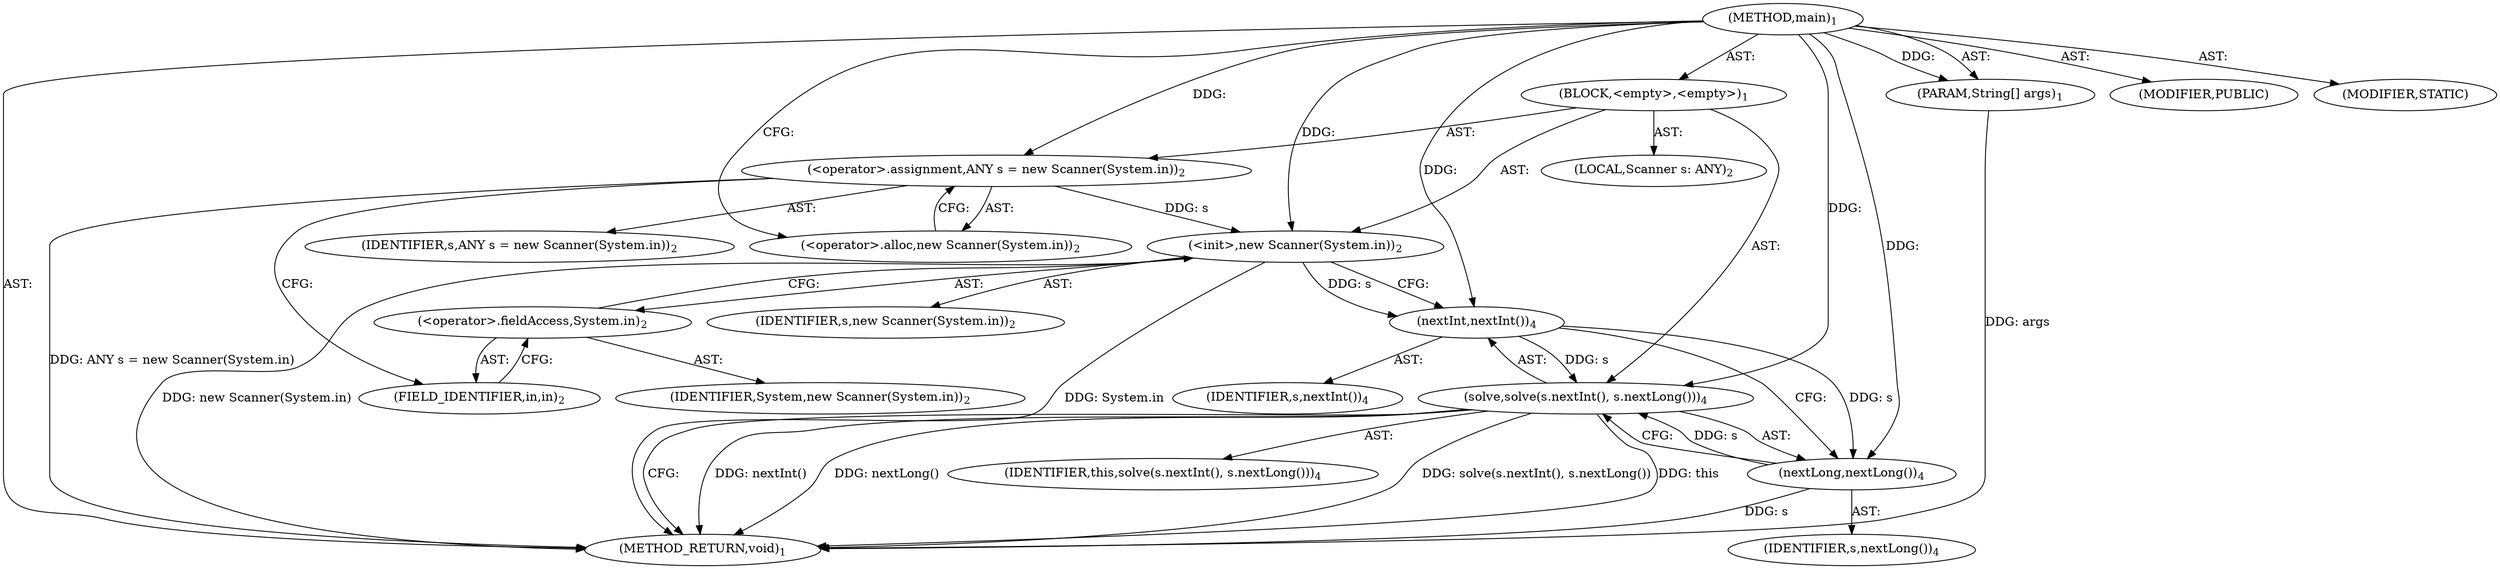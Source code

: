 digraph "main" {  
"19" [label = <(METHOD,main)<SUB>1</SUB>> ]
"20" [label = <(PARAM,String[] args)<SUB>1</SUB>> ]
"21" [label = <(BLOCK,&lt;empty&gt;,&lt;empty&gt;)<SUB>1</SUB>> ]
"4" [label = <(LOCAL,Scanner s: ANY)<SUB>2</SUB>> ]
"22" [label = <(&lt;operator&gt;.assignment,ANY s = new Scanner(System.in))<SUB>2</SUB>> ]
"23" [label = <(IDENTIFIER,s,ANY s = new Scanner(System.in))<SUB>2</SUB>> ]
"24" [label = <(&lt;operator&gt;.alloc,new Scanner(System.in))<SUB>2</SUB>> ]
"25" [label = <(&lt;init&gt;,new Scanner(System.in))<SUB>2</SUB>> ]
"3" [label = <(IDENTIFIER,s,new Scanner(System.in))<SUB>2</SUB>> ]
"26" [label = <(&lt;operator&gt;.fieldAccess,System.in)<SUB>2</SUB>> ]
"27" [label = <(IDENTIFIER,System,new Scanner(System.in))<SUB>2</SUB>> ]
"28" [label = <(FIELD_IDENTIFIER,in,in)<SUB>2</SUB>> ]
"29" [label = <(solve,solve(s.nextInt(), s.nextLong()))<SUB>4</SUB>> ]
"30" [label = <(IDENTIFIER,this,solve(s.nextInt(), s.nextLong()))<SUB>4</SUB>> ]
"31" [label = <(nextInt,nextInt())<SUB>4</SUB>> ]
"32" [label = <(IDENTIFIER,s,nextInt())<SUB>4</SUB>> ]
"33" [label = <(nextLong,nextLong())<SUB>4</SUB>> ]
"34" [label = <(IDENTIFIER,s,nextLong())<SUB>4</SUB>> ]
"35" [label = <(MODIFIER,PUBLIC)> ]
"36" [label = <(MODIFIER,STATIC)> ]
"37" [label = <(METHOD_RETURN,void)<SUB>1</SUB>> ]
  "19" -> "20"  [ label = "AST: "] 
  "19" -> "21"  [ label = "AST: "] 
  "19" -> "35"  [ label = "AST: "] 
  "19" -> "36"  [ label = "AST: "] 
  "19" -> "37"  [ label = "AST: "] 
  "21" -> "4"  [ label = "AST: "] 
  "21" -> "22"  [ label = "AST: "] 
  "21" -> "25"  [ label = "AST: "] 
  "21" -> "29"  [ label = "AST: "] 
  "22" -> "23"  [ label = "AST: "] 
  "22" -> "24"  [ label = "AST: "] 
  "25" -> "3"  [ label = "AST: "] 
  "25" -> "26"  [ label = "AST: "] 
  "26" -> "27"  [ label = "AST: "] 
  "26" -> "28"  [ label = "AST: "] 
  "29" -> "30"  [ label = "AST: "] 
  "29" -> "31"  [ label = "AST: "] 
  "29" -> "33"  [ label = "AST: "] 
  "31" -> "32"  [ label = "AST: "] 
  "33" -> "34"  [ label = "AST: "] 
  "22" -> "28"  [ label = "CFG: "] 
  "25" -> "31"  [ label = "CFG: "] 
  "29" -> "37"  [ label = "CFG: "] 
  "24" -> "22"  [ label = "CFG: "] 
  "26" -> "25"  [ label = "CFG: "] 
  "31" -> "33"  [ label = "CFG: "] 
  "33" -> "29"  [ label = "CFG: "] 
  "28" -> "26"  [ label = "CFG: "] 
  "19" -> "24"  [ label = "CFG: "] 
  "20" -> "37"  [ label = "DDG: args"] 
  "22" -> "37"  [ label = "DDG: ANY s = new Scanner(System.in)"] 
  "25" -> "37"  [ label = "DDG: System.in"] 
  "25" -> "37"  [ label = "DDG: new Scanner(System.in)"] 
  "29" -> "37"  [ label = "DDG: nextInt()"] 
  "33" -> "37"  [ label = "DDG: s"] 
  "29" -> "37"  [ label = "DDG: nextLong()"] 
  "29" -> "37"  [ label = "DDG: solve(s.nextInt(), s.nextLong())"] 
  "29" -> "37"  [ label = "DDG: this"] 
  "19" -> "20"  [ label = "DDG: "] 
  "19" -> "22"  [ label = "DDG: "] 
  "22" -> "25"  [ label = "DDG: s"] 
  "19" -> "25"  [ label = "DDG: "] 
  "19" -> "29"  [ label = "DDG: "] 
  "31" -> "29"  [ label = "DDG: s"] 
  "33" -> "29"  [ label = "DDG: s"] 
  "25" -> "31"  [ label = "DDG: s"] 
  "19" -> "31"  [ label = "DDG: "] 
  "31" -> "33"  [ label = "DDG: s"] 
  "19" -> "33"  [ label = "DDG: "] 
}
